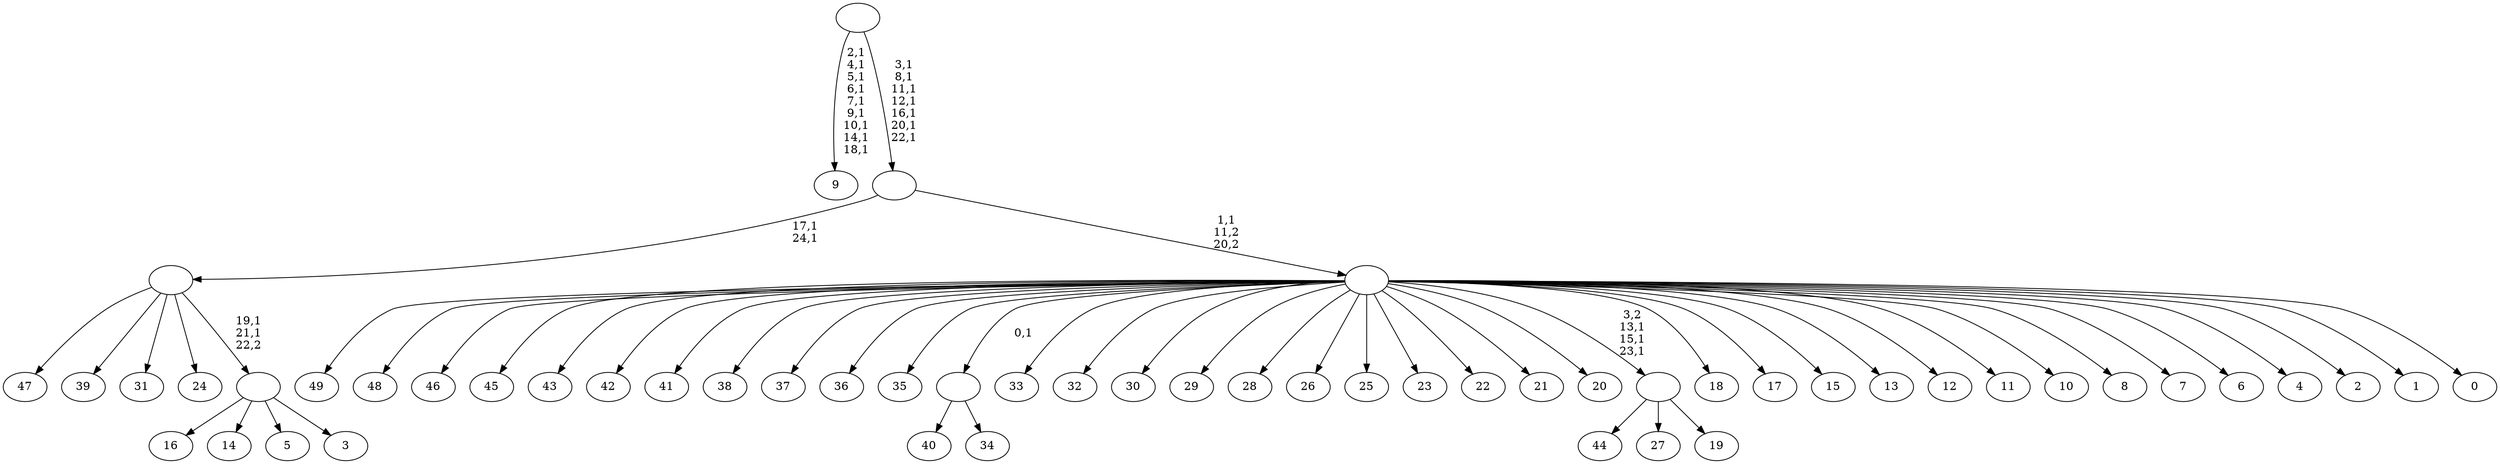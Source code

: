 digraph T {
	75 [label="49"]
	74 [label="48"]
	73 [label="47"]
	72 [label="46"]
	71 [label="45"]
	70 [label="44"]
	69 [label="43"]
	68 [label="42"]
	67 [label="41"]
	66 [label="40"]
	65 [label="39"]
	64 [label="38"]
	63 [label="37"]
	62 [label="36"]
	61 [label="35"]
	60 [label="34"]
	59 [label=""]
	58 [label="33"]
	57 [label="32"]
	56 [label="31"]
	55 [label="30"]
	54 [label="29"]
	53 [label="28"]
	52 [label="27"]
	51 [label="26"]
	50 [label="25"]
	49 [label="24"]
	48 [label="23"]
	47 [label="22"]
	46 [label="21"]
	45 [label="20"]
	44 [label="19"]
	43 [label=""]
	40 [label="18"]
	39 [label="17"]
	38 [label="16"]
	37 [label="15"]
	36 [label="14"]
	35 [label="13"]
	34 [label="12"]
	33 [label="11"]
	32 [label="10"]
	31 [label="9"]
	21 [label="8"]
	20 [label="7"]
	19 [label="6"]
	18 [label="5"]
	17 [label="4"]
	16 [label="3"]
	15 [label=""]
	13 [label=""]
	11 [label="2"]
	10 [label="1"]
	9 [label="0"]
	8 [label=""]
	7 [label=""]
	0 [label=""]
	59 -> 66 [label=""]
	59 -> 60 [label=""]
	43 -> 70 [label=""]
	43 -> 52 [label=""]
	43 -> 44 [label=""]
	15 -> 38 [label=""]
	15 -> 36 [label=""]
	15 -> 18 [label=""]
	15 -> 16 [label=""]
	13 -> 15 [label="19,1\n21,1\n22,2"]
	13 -> 73 [label=""]
	13 -> 65 [label=""]
	13 -> 56 [label=""]
	13 -> 49 [label=""]
	8 -> 43 [label="3,2\n13,1\n15,1\n23,1"]
	8 -> 75 [label=""]
	8 -> 74 [label=""]
	8 -> 72 [label=""]
	8 -> 71 [label=""]
	8 -> 69 [label=""]
	8 -> 68 [label=""]
	8 -> 67 [label=""]
	8 -> 64 [label=""]
	8 -> 63 [label=""]
	8 -> 62 [label=""]
	8 -> 61 [label=""]
	8 -> 59 [label="0,1"]
	8 -> 58 [label=""]
	8 -> 57 [label=""]
	8 -> 55 [label=""]
	8 -> 54 [label=""]
	8 -> 53 [label=""]
	8 -> 51 [label=""]
	8 -> 50 [label=""]
	8 -> 48 [label=""]
	8 -> 47 [label=""]
	8 -> 46 [label=""]
	8 -> 45 [label=""]
	8 -> 40 [label=""]
	8 -> 39 [label=""]
	8 -> 37 [label=""]
	8 -> 35 [label=""]
	8 -> 34 [label=""]
	8 -> 33 [label=""]
	8 -> 32 [label=""]
	8 -> 21 [label=""]
	8 -> 20 [label=""]
	8 -> 19 [label=""]
	8 -> 17 [label=""]
	8 -> 11 [label=""]
	8 -> 10 [label=""]
	8 -> 9 [label=""]
	7 -> 13 [label="17,1\n24,1"]
	7 -> 8 [label="1,1\n11,2\n20,2"]
	0 -> 7 [label="3,1\n8,1\n11,1\n12,1\n16,1\n20,1\n22,1"]
	0 -> 31 [label="2,1\n4,1\n5,1\n6,1\n7,1\n9,1\n10,1\n14,1\n18,1"]
}
